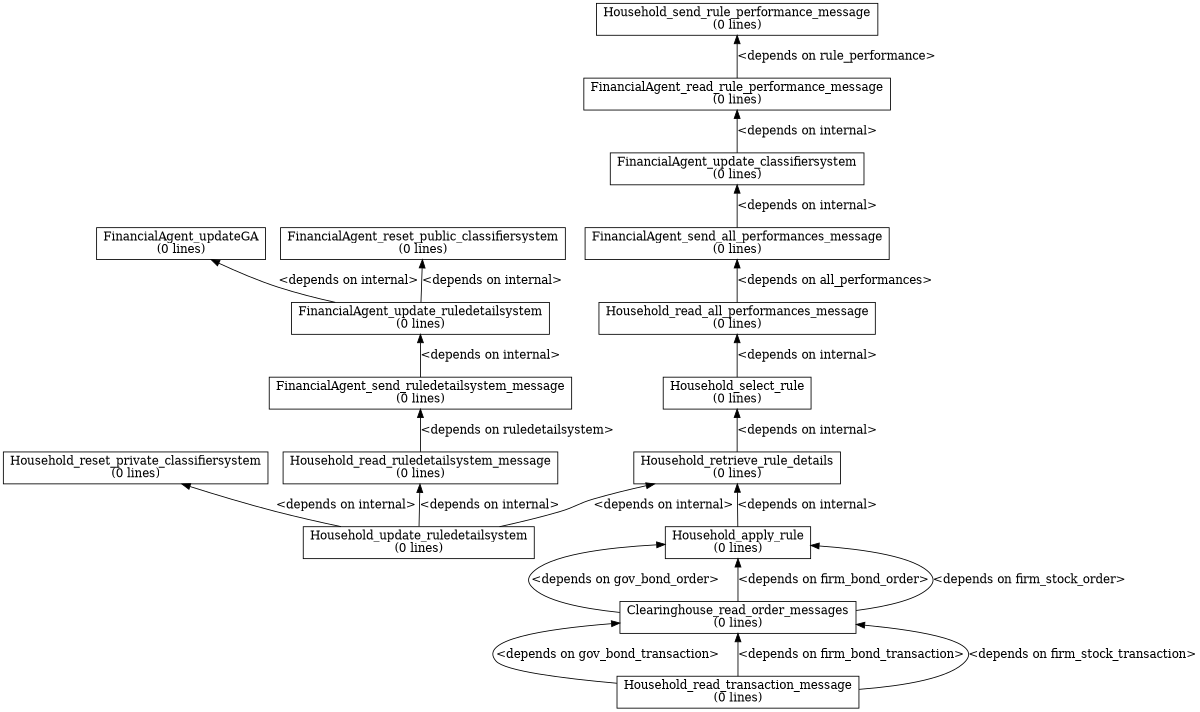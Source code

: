 digraph dependency_graph {
	rankdir=BT;
	size="8,5;"
	node [shape = rect];
	
	/* Functions */
	FinancialAgent_send_ruledetailsystem_message[height = 0.000000, label = "FinancialAgent_send_ruledetailsystem_message\n(0 lines)"]
	FinancialAgent_updateGA[height = 0.000000, label = "FinancialAgent_updateGA\n(0 lines)"]
	FinancialAgent_update_ruledetailsystem[height = 0.000000, label = "FinancialAgent_update_ruledetailsystem\n(0 lines)"]
	FinancialAgent_send_all_performances_message[height = 0.000000, label = "FinancialAgent_send_all_performances_message\n(0 lines)"]
	FinancialAgent_reset_public_classifiersystem[height = 0.000000, label = "FinancialAgent_reset_public_classifiersystem\n(0 lines)"]
	FinancialAgent_update_classifiersystem[height = 0.000000, label = "FinancialAgent_update_classifiersystem\n(0 lines)"]
	FinancialAgent_read_rule_performance_message[height = 0.000000, label = "FinancialAgent_read_rule_performance_message\n(0 lines)"]
	Clearinghouse_read_order_messages[height = 0.000000, label = "Clearinghouse_read_order_messages\n(0 lines)"]
	Household_read_transaction_message[height = 0.000000, label = "Household_read_transaction_message\n(0 lines)"]
	Household_reset_private_classifiersystem[height = 0.000000, label = "Household_reset_private_classifiersystem\n(0 lines)"]
	Household_update_ruledetailsystem[height = 0.000000, label = "Household_update_ruledetailsystem\n(0 lines)"]
	Household_read_ruledetailsystem_message[height = 0.000000, label = "Household_read_ruledetailsystem_message\n(0 lines)"]
	Household_apply_rule[height = 0.000000, label = "Household_apply_rule\n(0 lines)"]
	Household_retrieve_rule_details[height = 0.000000, label = "Household_retrieve_rule_details\n(0 lines)"]
	Household_select_rule[height = 0.000000, label = "Household_select_rule\n(0 lines)"]
	Household_read_all_performances_message[height = 0.000000, label = "Household_read_all_performances_message\n(0 lines)"]
	Household_send_rule_performance_message[height = 0.000000, label = "Household_send_rule_performance_message\n(0 lines)"]
	
	/* Dependencies */
	FinancialAgent_send_ruledetailsystem_message -> FinancialAgent_update_ruledetailsystem [ label = "<depends on internal>" ];
	FinancialAgent_update_ruledetailsystem -> FinancialAgent_reset_public_classifiersystem [ label = "<depends on internal>" ];
	FinancialAgent_update_ruledetailsystem -> FinancialAgent_updateGA [ label = "<depends on internal>" ];
	FinancialAgent_send_all_performances_message -> FinancialAgent_update_classifiersystem [ label = "<depends on internal>" ];
	FinancialAgent_update_classifiersystem -> FinancialAgent_read_rule_performance_message [ label = "<depends on internal>" ];
	FinancialAgent_read_rule_performance_message -> Household_send_rule_performance_message [ label = "<depends on rule_performance>" ];
	Clearinghouse_read_order_messages -> Household_apply_rule [ label = "<depends on gov_bond_order>" ];
	Clearinghouse_read_order_messages -> Household_apply_rule [ label = "<depends on firm_bond_order>" ];
	Clearinghouse_read_order_messages -> Household_apply_rule [ label = "<depends on firm_stock_order>" ];
	Household_read_transaction_message -> Clearinghouse_read_order_messages [ label = "<depends on gov_bond_transaction>" ];
	Household_read_transaction_message -> Clearinghouse_read_order_messages [ label = "<depends on firm_bond_transaction>" ];
	Household_read_transaction_message -> Clearinghouse_read_order_messages [ label = "<depends on firm_stock_transaction>" ];
	Household_update_ruledetailsystem -> Household_reset_private_classifiersystem [ label = "<depends on internal>" ];
	Household_update_ruledetailsystem -> Household_retrieve_rule_details [ label = "<depends on internal>" ];
	Household_update_ruledetailsystem -> Household_read_ruledetailsystem_message [ label = "<depends on internal>" ];
	Household_read_ruledetailsystem_message -> FinancialAgent_send_ruledetailsystem_message [ label = "<depends on ruledetailsystem>" ];
	Household_apply_rule -> Household_retrieve_rule_details [ label = "<depends on internal>" ];
	Household_retrieve_rule_details -> Household_select_rule [ label = "<depends on internal>" ];
	Household_select_rule -> Household_read_all_performances_message [ label = "<depends on internal>" ];
	Household_read_all_performances_message -> FinancialAgent_send_all_performances_message [ label = "<depends on all_performances>" ];
}